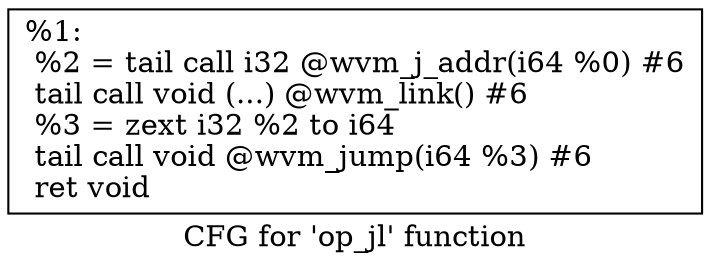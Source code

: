 digraph "CFG for 'op_jl' function" {
	label="CFG for 'op_jl' function";

	Node0x7f8ef0c11470 [shape=record,label="{%1:\l  %2 = tail call i32 @wvm_j_addr(i64 %0) #6\l  tail call void (...) @wvm_link() #6\l  %3 = zext i32 %2 to i64\l  tail call void @wvm_jump(i64 %3) #6\l  ret void\l}"];
}
